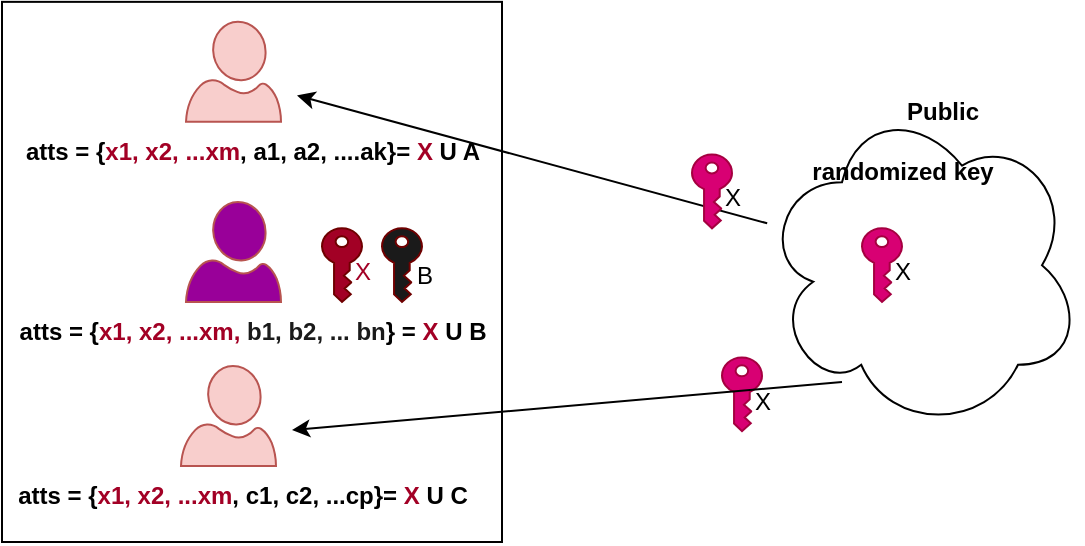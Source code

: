 <mxfile version="24.8.4">
  <diagram name="Page-1" id="0easuJHs2qrHBscQRiWS">
    <mxGraphModel dx="956" dy="551" grid="1" gridSize="10" guides="1" tooltips="1" connect="1" arrows="1" fold="1" page="1" pageScale="1" pageWidth="827" pageHeight="1169" math="0" shadow="0">
      <root>
        <mxCell id="0" />
        <mxCell id="1" parent="0" />
        <mxCell id="UF0n6Xu2Qbzrm_0WNL3c-31" value="" style="rounded=0;whiteSpace=wrap;html=1;" vertex="1" parent="1">
          <mxGeometry x="80" y="299.93" width="250" height="270.07" as="geometry" />
        </mxCell>
        <mxCell id="UF0n6Xu2Qbzrm_0WNL3c-2" value="" style="ellipse;shape=cloud;whiteSpace=wrap;html=1;" vertex="1" parent="1">
          <mxGeometry x="460" y="348.58" width="160" height="166" as="geometry" />
        </mxCell>
        <mxCell id="UF0n6Xu2Qbzrm_0WNL3c-3" value="" style="verticalLabelPosition=bottom;html=1;verticalAlign=top;align=center;strokeColor=#b85450;fillColor=#f8cecc;shape=mxgraph.azure.user;" vertex="1" parent="1">
          <mxGeometry x="172" y="309.86" width="47.5" height="50" as="geometry" />
        </mxCell>
        <mxCell id="UF0n6Xu2Qbzrm_0WNL3c-4" value="" style="verticalLabelPosition=bottom;html=1;verticalAlign=top;align=center;strokeColor=#b85450;fillColor=#990099;shape=mxgraph.azure.user;" vertex="1" parent="1">
          <mxGeometry x="172" y="400" width="47.5" height="50" as="geometry" />
        </mxCell>
        <mxCell id="UF0n6Xu2Qbzrm_0WNL3c-5" value="" style="verticalLabelPosition=bottom;html=1;verticalAlign=top;align=center;strokeColor=#b85450;fillColor=#f8cecc;shape=mxgraph.azure.user;" vertex="1" parent="1">
          <mxGeometry x="169.5" y="482" width="47.5" height="50" as="geometry" />
        </mxCell>
        <mxCell id="UF0n6Xu2Qbzrm_0WNL3c-9" value="atts = {&lt;span&gt;&lt;font color=&quot;#a20025&quot;&gt;x1, x2, ...xm, &lt;/font&gt;&lt;font color=&quot;#1a1a1a&quot;&gt;b1, b2, ... bn&lt;/font&gt;&lt;/span&gt;} = &lt;font color=&quot;#a20025&quot;&gt;X&lt;/font&gt; U B" style="text;html=1;align=center;verticalAlign=middle;resizable=0;points=[];autosize=1;strokeColor=none;fillColor=none;fontStyle=1" vertex="1" parent="1">
          <mxGeometry x="80" y="450" width="250" height="30" as="geometry" />
        </mxCell>
        <mxCell id="UF0n6Xu2Qbzrm_0WNL3c-12" value="" style="sketch=0;pointerEvents=1;shadow=0;dashed=0;html=1;strokeColor=#6F0000;labelPosition=center;verticalLabelPosition=bottom;verticalAlign=top;outlineConnect=0;align=center;shape=mxgraph.office.security.key_permissions;fillColor=#A20025;rotation=0;fontColor=#ffffff;" vertex="1" parent="1">
          <mxGeometry x="240" y="413.15" width="20" height="36.85" as="geometry" />
        </mxCell>
        <mxCell id="UF0n6Xu2Qbzrm_0WNL3c-28" value="atts = {&lt;font color=&quot;#a20025&quot;&gt;&lt;span&gt;x1, x2, ...xm&lt;/span&gt;&lt;/font&gt;, c1, c2, ...cp}= &lt;font color=&quot;#a20025&quot;&gt;X&lt;/font&gt; U C" style="text;html=1;align=center;verticalAlign=middle;resizable=0;points=[];autosize=1;strokeColor=none;fillColor=none;fontStyle=1" vertex="1" parent="1">
          <mxGeometry x="80" y="532" width="240" height="30" as="geometry" />
        </mxCell>
        <mxCell id="UF0n6Xu2Qbzrm_0WNL3c-30" value="atts = {&lt;font color=&quot;#a20025&quot;&gt;&lt;span&gt;x1, x2, ...xm&lt;/span&gt;&lt;/font&gt;, a1, a2, ....ak}= &lt;font color=&quot;#a20025&quot;&gt;X&lt;/font&gt; U A" style="text;html=1;align=center;verticalAlign=middle;resizable=0;points=[];autosize=1;strokeColor=none;fillColor=none;fontStyle=1" vertex="1" parent="1">
          <mxGeometry x="85" y="359.86" width="240" height="30" as="geometry" />
        </mxCell>
        <mxCell id="UF0n6Xu2Qbzrm_0WNL3c-32" value="&lt;font color=&quot;#a20025&quot;&gt;X&lt;/font&gt;" style="text;html=1;align=center;verticalAlign=middle;resizable=0;points=[];autosize=1;strokeColor=none;fillColor=none;" vertex="1" parent="1">
          <mxGeometry x="245" y="420" width="30" height="30" as="geometry" />
        </mxCell>
        <mxCell id="UF0n6Xu2Qbzrm_0WNL3c-33" value="" style="sketch=0;pointerEvents=1;shadow=0;dashed=0;html=1;strokeColor=#6F0000;labelPosition=center;verticalLabelPosition=bottom;verticalAlign=top;outlineConnect=0;align=center;shape=mxgraph.office.security.key_permissions;fillColor=#1A1A1A;rotation=0;fontColor=#ffffff;" vertex="1" parent="1">
          <mxGeometry x="270" y="413.15" width="20" height="36.85" as="geometry" />
        </mxCell>
        <mxCell id="UF0n6Xu2Qbzrm_0WNL3c-34" value="B" style="text;html=1;align=center;verticalAlign=middle;resizable=0;points=[];autosize=1;strokeColor=none;fillColor=none;" vertex="1" parent="1">
          <mxGeometry x="276" y="422" width="30" height="30" as="geometry" />
        </mxCell>
        <mxCell id="UF0n6Xu2Qbzrm_0WNL3c-37" value="" style="sketch=0;pointerEvents=1;shadow=0;dashed=0;html=1;strokeColor=#A50040;labelPosition=center;verticalLabelPosition=bottom;verticalAlign=top;outlineConnect=0;align=center;shape=mxgraph.office.security.key_permissions;fillColor=#d80073;rotation=0;fontColor=#ffffff;" vertex="1" parent="1">
          <mxGeometry x="510" y="413.15" width="20" height="36.85" as="geometry" />
        </mxCell>
        <mxCell id="UF0n6Xu2Qbzrm_0WNL3c-38" value="X" style="text;html=1;align=center;verticalAlign=middle;resizable=0;points=[];autosize=1;strokeColor=none;fillColor=none;" vertex="1" parent="1">
          <mxGeometry x="515" y="420" width="30" height="30" as="geometry" />
        </mxCell>
        <mxCell id="UF0n6Xu2Qbzrm_0WNL3c-39" value="Public" style="text;html=1;align=center;verticalAlign=middle;resizable=0;points=[];autosize=1;strokeColor=none;fillColor=none;fontStyle=1" vertex="1" parent="1">
          <mxGeometry x="520" y="340" width="60" height="30" as="geometry" />
        </mxCell>
        <mxCell id="UF0n6Xu2Qbzrm_0WNL3c-41" value="randomized key" style="text;html=1;align=center;verticalAlign=middle;resizable=0;points=[];autosize=1;strokeColor=none;fillColor=none;fontStyle=1" vertex="1" parent="1">
          <mxGeometry x="475" y="370" width="110" height="30" as="geometry" />
        </mxCell>
        <mxCell id="UF0n6Xu2Qbzrm_0WNL3c-47" value="" style="endArrow=classic;html=1;rounded=0;" edge="1" parent="1" source="UF0n6Xu2Qbzrm_0WNL3c-2">
          <mxGeometry width="50" height="50" relative="1" as="geometry">
            <mxPoint x="542" y="429" as="sourcePoint" />
            <mxPoint x="227.5" y="346.73" as="targetPoint" />
          </mxGeometry>
        </mxCell>
        <mxCell id="UF0n6Xu2Qbzrm_0WNL3c-48" value="" style="sketch=0;pointerEvents=1;shadow=0;dashed=0;html=1;strokeColor=#A50040;labelPosition=center;verticalLabelPosition=bottom;verticalAlign=top;outlineConnect=0;align=center;shape=mxgraph.office.security.key_permissions;fillColor=#d80073;rotation=0;fontColor=#ffffff;" vertex="1" parent="1">
          <mxGeometry x="425" y="376.3" width="20" height="36.85" as="geometry" />
        </mxCell>
        <mxCell id="UF0n6Xu2Qbzrm_0WNL3c-49" value="X" style="text;html=1;align=center;verticalAlign=middle;resizable=0;points=[];autosize=1;strokeColor=none;fillColor=none;" vertex="1" parent="1">
          <mxGeometry x="430" y="383.15" width="30" height="30" as="geometry" />
        </mxCell>
        <mxCell id="UF0n6Xu2Qbzrm_0WNL3c-50" value="" style="sketch=0;pointerEvents=1;shadow=0;dashed=0;html=1;strokeColor=#A50040;labelPosition=center;verticalLabelPosition=bottom;verticalAlign=top;outlineConnect=0;align=center;shape=mxgraph.office.security.key_permissions;fillColor=#d80073;rotation=0;fontColor=#ffffff;" vertex="1" parent="1">
          <mxGeometry x="440" y="477.73" width="20" height="36.85" as="geometry" />
        </mxCell>
        <mxCell id="UF0n6Xu2Qbzrm_0WNL3c-51" value="X" style="text;html=1;align=center;verticalAlign=middle;resizable=0;points=[];autosize=1;strokeColor=none;fillColor=none;" vertex="1" parent="1">
          <mxGeometry x="445" y="484.58" width="30" height="30" as="geometry" />
        </mxCell>
        <mxCell id="UF0n6Xu2Qbzrm_0WNL3c-52" value="" style="endArrow=classic;html=1;rounded=0;" edge="1" parent="1">
          <mxGeometry width="50" height="50" relative="1" as="geometry">
            <mxPoint x="500" y="490" as="sourcePoint" />
            <mxPoint x="225" y="514" as="targetPoint" />
          </mxGeometry>
        </mxCell>
      </root>
    </mxGraphModel>
  </diagram>
</mxfile>
